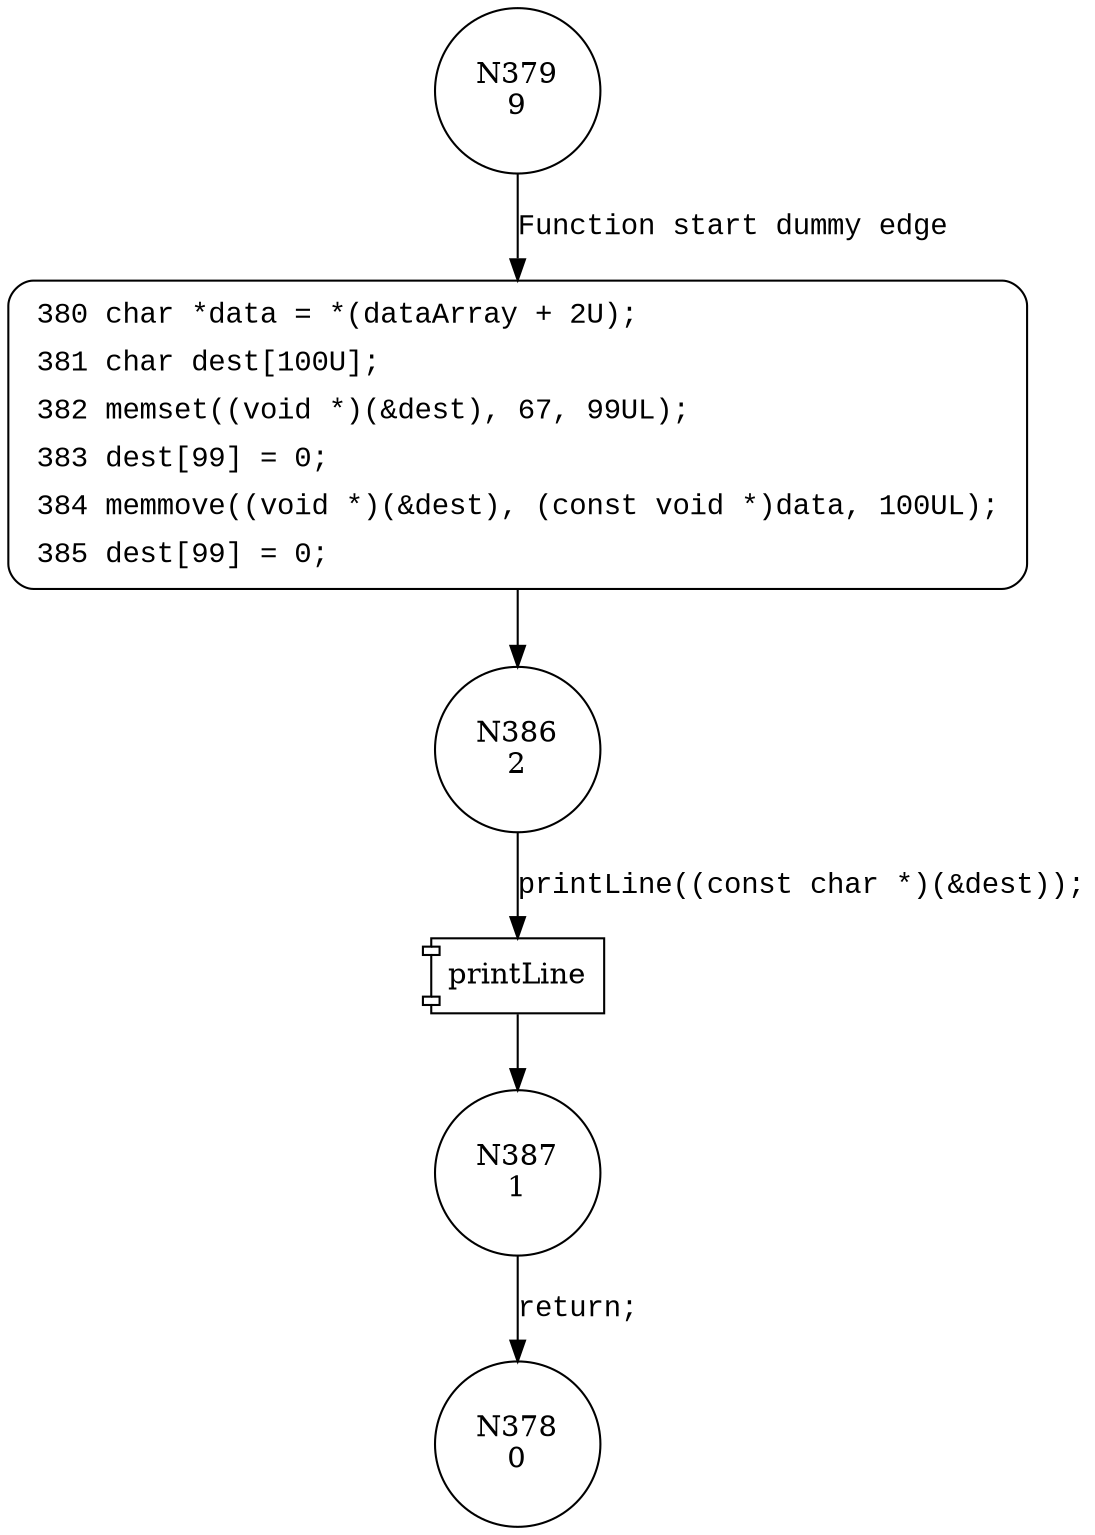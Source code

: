 digraph CWE127_Buffer_Underread__char_alloca_memmove_66b_goodG2BSink {
379 [shape="circle" label="N379\n9"]
380 [shape="circle" label="N380\n8"]
386 [shape="circle" label="N386\n2"]
387 [shape="circle" label="N387\n1"]
378 [shape="circle" label="N378\n0"]
380 [style="filled,bold" penwidth="1" fillcolor="white" fontname="Courier New" shape="Mrecord" label=<<table border="0" cellborder="0" cellpadding="3" bgcolor="white"><tr><td align="right">380</td><td align="left">char *data = *(dataArray + 2U);</td></tr><tr><td align="right">381</td><td align="left">char dest[100U];</td></tr><tr><td align="right">382</td><td align="left">memset((void *)(&amp;dest), 67, 99UL);</td></tr><tr><td align="right">383</td><td align="left">dest[99] = 0;</td></tr><tr><td align="right">384</td><td align="left">memmove((void *)(&amp;dest), (const void *)data, 100UL);</td></tr><tr><td align="right">385</td><td align="left">dest[99] = 0;</td></tr></table>>]
380 -> 386[label=""]
379 -> 380 [label="Function start dummy edge" fontname="Courier New"]
100009 [shape="component" label="printLine"]
386 -> 100009 [label="printLine((const char *)(&dest));" fontname="Courier New"]
100009 -> 387 [label="" fontname="Courier New"]
387 -> 378 [label="return;" fontname="Courier New"]
}